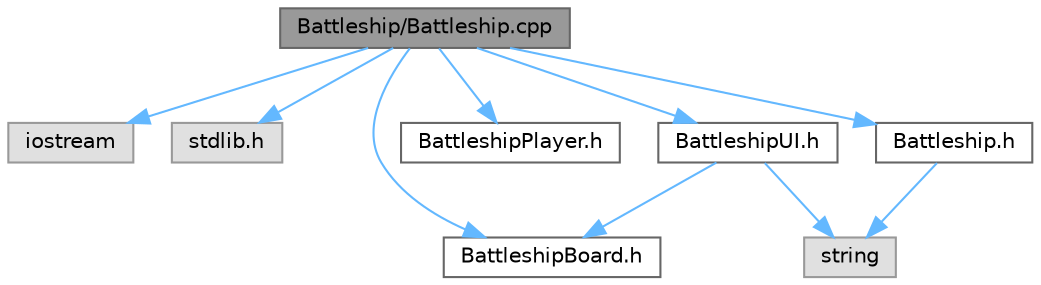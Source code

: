 digraph "Battleship/Battleship.cpp"
{
 // LATEX_PDF_SIZE
  bgcolor="transparent";
  edge [fontname=Helvetica,fontsize=10,labelfontname=Helvetica,labelfontsize=10];
  node [fontname=Helvetica,fontsize=10,shape=box,height=0.2,width=0.4];
  Node1 [id="Node000001",label="Battleship/Battleship.cpp",height=0.2,width=0.4,color="gray40", fillcolor="grey60", style="filled", fontcolor="black",tooltip=" "];
  Node1 -> Node2 [id="edge10_Node000001_Node000002",color="steelblue1",style="solid",tooltip=" "];
  Node2 [id="Node000002",label="iostream",height=0.2,width=0.4,color="grey60", fillcolor="#E0E0E0", style="filled",tooltip=" "];
  Node1 -> Node3 [id="edge11_Node000001_Node000003",color="steelblue1",style="solid",tooltip=" "];
  Node3 [id="Node000003",label="stdlib.h",height=0.2,width=0.4,color="grey60", fillcolor="#E0E0E0", style="filled",tooltip=" "];
  Node1 -> Node4 [id="edge12_Node000001_Node000004",color="steelblue1",style="solid",tooltip=" "];
  Node4 [id="Node000004",label="BattleshipBoard.h",height=0.2,width=0.4,color="grey40", fillcolor="white", style="filled",URL="$_battleship_board_8h.html",tooltip=" "];
  Node1 -> Node5 [id="edge13_Node000001_Node000005",color="steelblue1",style="solid",tooltip=" "];
  Node5 [id="Node000005",label="BattleshipPlayer.h",height=0.2,width=0.4,color="grey40", fillcolor="white", style="filled",URL="$_battleship_player_8h.html",tooltip=" "];
  Node1 -> Node6 [id="edge14_Node000001_Node000006",color="steelblue1",style="solid",tooltip=" "];
  Node6 [id="Node000006",label="BattleshipUI.h",height=0.2,width=0.4,color="grey40", fillcolor="white", style="filled",URL="$_battleship_u_i_8h.html",tooltip=" "];
  Node6 -> Node4 [id="edge15_Node000006_Node000004",color="steelblue1",style="solid",tooltip=" "];
  Node6 -> Node7 [id="edge16_Node000006_Node000007",color="steelblue1",style="solid",tooltip=" "];
  Node7 [id="Node000007",label="string",height=0.2,width=0.4,color="grey60", fillcolor="#E0E0E0", style="filled",tooltip=" "];
  Node1 -> Node8 [id="edge17_Node000001_Node000008",color="steelblue1",style="solid",tooltip=" "];
  Node8 [id="Node000008",label="Battleship.h",height=0.2,width=0.4,color="grey40", fillcolor="white", style="filled",URL="$_battleship_8h.html",tooltip=" "];
  Node8 -> Node7 [id="edge18_Node000008_Node000007",color="steelblue1",style="solid",tooltip=" "];
}
